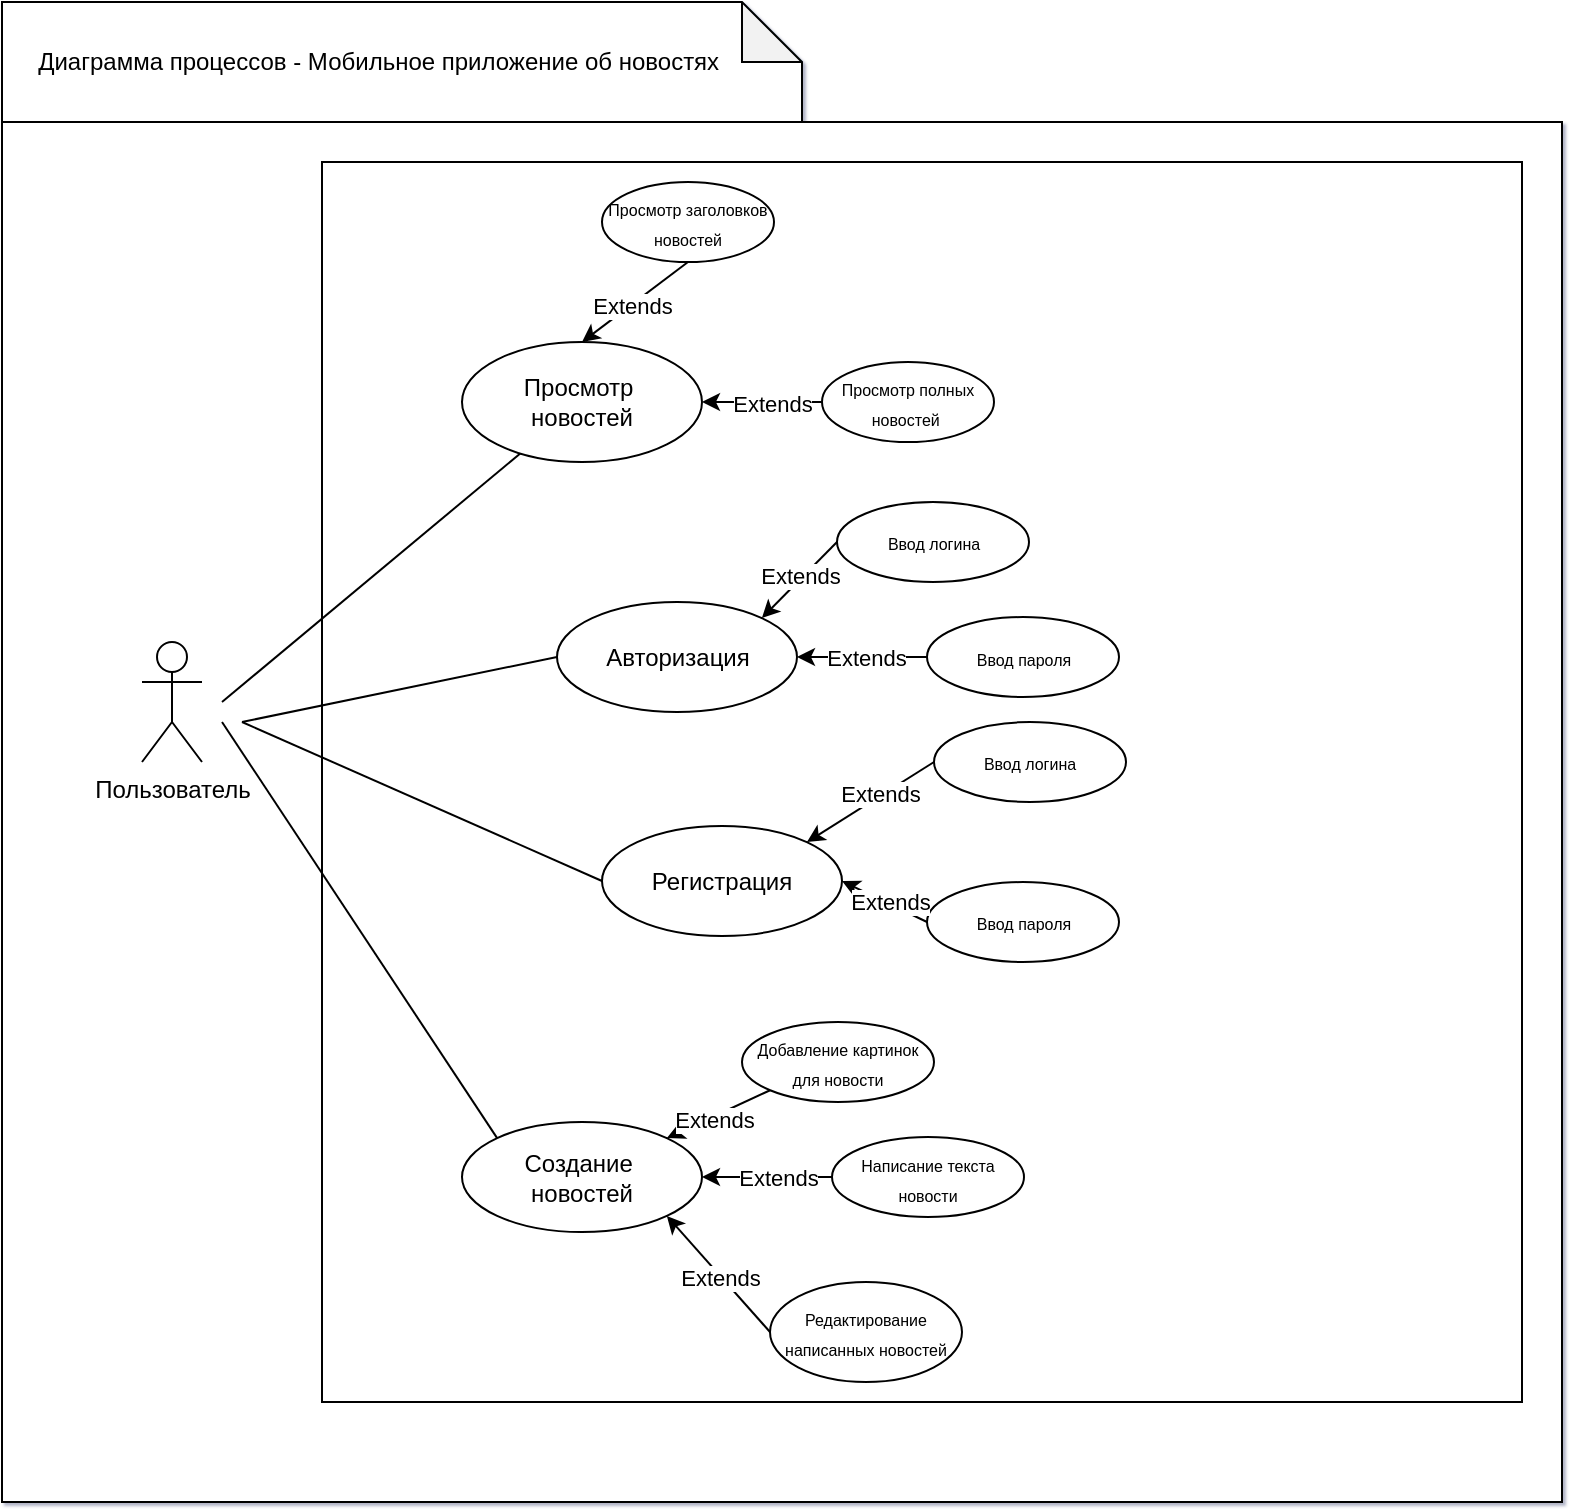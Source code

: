 <mxfile version="26.2.14">
  <diagram name="Страница — 1" id="jkcYbJlOmVTbAYnmj0xH">
    <mxGraphModel dx="1385" dy="796" grid="1" gridSize="10" guides="1" tooltips="1" connect="1" arrows="1" fold="1" page="1" pageScale="1" pageWidth="827" pageHeight="1169" background="#ffffff" math="0" shadow="1">
      <root>
        <mxCell id="0" />
        <mxCell id="1" parent="0" />
        <mxCell id="p0OhxFANoe4dollfx0cS-5" value="" style="shape=note;whiteSpace=wrap;html=1;backgroundOutline=1;darkOpacity=0.05;" parent="1" vertex="1">
          <mxGeometry x="20" y="170" width="400" height="60" as="geometry" />
        </mxCell>
        <mxCell id="p0OhxFANoe4dollfx0cS-6" value="" style="rounded=0;whiteSpace=wrap;html=1;" parent="1" vertex="1">
          <mxGeometry x="20" y="230" width="780" height="690" as="geometry" />
        </mxCell>
        <mxCell id="p0OhxFANoe4dollfx0cS-8" value="" style="rounded=0;whiteSpace=wrap;html=1;" parent="1" vertex="1">
          <mxGeometry x="180" y="250" width="600" height="620" as="geometry" />
        </mxCell>
        <mxCell id="p0OhxFANoe4dollfx0cS-9" value="Пользователь" style="shape=umlActor;verticalLabelPosition=bottom;verticalAlign=top;html=1;outlineConnect=0;" parent="1" vertex="1">
          <mxGeometry x="90" y="490" width="30" height="60" as="geometry" />
        </mxCell>
        <mxCell id="p0OhxFANoe4dollfx0cS-10" value="Диаграмма процессов - Мобильное приложение об новостях&amp;nbsp;" style="text;html=1;align=center;verticalAlign=middle;whiteSpace=wrap;rounded=0;" parent="1" vertex="1">
          <mxGeometry x="30" y="185" width="360" height="30" as="geometry" />
        </mxCell>
        <mxCell id="p0OhxFANoe4dollfx0cS-11" value="Просмотр&amp;nbsp;&lt;div&gt;новостей&lt;/div&gt;" style="ellipse;whiteSpace=wrap;html=1;" parent="1" vertex="1">
          <mxGeometry x="250" y="340" width="120" height="60" as="geometry" />
        </mxCell>
        <mxCell id="p0OhxFANoe4dollfx0cS-12" value="Создание&amp;nbsp;&lt;div&gt;новостей&lt;/div&gt;" style="ellipse;whiteSpace=wrap;html=1;" parent="1" vertex="1">
          <mxGeometry x="250" y="730" width="120" height="55" as="geometry" />
        </mxCell>
        <mxCell id="p0OhxFANoe4dollfx0cS-15" value="&lt;font style=&quot;font-size: 8px;&quot;&gt;Просмотр заголовков новостей&lt;/font&gt;" style="ellipse;whiteSpace=wrap;html=1;" parent="1" vertex="1">
          <mxGeometry x="320" y="260" width="86" height="40" as="geometry" />
        </mxCell>
        <mxCell id="p0OhxFANoe4dollfx0cS-16" value="" style="endArrow=classic;html=1;rounded=0;exitX=0.5;exitY=1;exitDx=0;exitDy=0;entryX=0.5;entryY=0;entryDx=0;entryDy=0;" parent="1" source="p0OhxFANoe4dollfx0cS-15" target="p0OhxFANoe4dollfx0cS-11" edge="1">
          <mxGeometry width="50" height="50" relative="1" as="geometry">
            <mxPoint x="400" y="360" as="sourcePoint" />
            <mxPoint x="450" y="310" as="targetPoint" />
          </mxGeometry>
        </mxCell>
        <mxCell id="p0OhxFANoe4dollfx0cS-24" value="Extends" style="edgeLabel;html=1;align=center;verticalAlign=middle;resizable=0;points=[];" parent="p0OhxFANoe4dollfx0cS-16" vertex="1" connectable="0">
          <mxGeometry x="0.069" relative="1" as="geometry">
            <mxPoint as="offset" />
          </mxGeometry>
        </mxCell>
        <mxCell id="p0OhxFANoe4dollfx0cS-18" style="edgeStyle=orthogonalEdgeStyle;rounded=0;orthogonalLoop=1;jettySize=auto;html=1;entryX=1;entryY=0.5;entryDx=0;entryDy=0;" parent="1" source="p0OhxFANoe4dollfx0cS-17" target="p0OhxFANoe4dollfx0cS-11" edge="1">
          <mxGeometry relative="1" as="geometry" />
        </mxCell>
        <mxCell id="p0OhxFANoe4dollfx0cS-26" value="Extends" style="edgeLabel;html=1;align=center;verticalAlign=middle;resizable=0;points=[];" parent="p0OhxFANoe4dollfx0cS-18" vertex="1" connectable="0">
          <mxGeometry x="-0.144" y="1" relative="1" as="geometry">
            <mxPoint as="offset" />
          </mxGeometry>
        </mxCell>
        <mxCell id="p0OhxFANoe4dollfx0cS-17" value="&lt;font style=&quot;font-size: 8px;&quot;&gt;Просмотр полных новостей&amp;nbsp;&lt;/font&gt;" style="ellipse;whiteSpace=wrap;html=1;" parent="1" vertex="1">
          <mxGeometry x="430" y="350" width="86" height="40" as="geometry" />
        </mxCell>
        <mxCell id="p0OhxFANoe4dollfx0cS-19" value="" style="endArrow=none;html=1;rounded=0;" parent="1" target="p0OhxFANoe4dollfx0cS-11" edge="1">
          <mxGeometry width="50" height="50" relative="1" as="geometry">
            <mxPoint x="130" y="520" as="sourcePoint" />
            <mxPoint x="180" y="470" as="targetPoint" />
          </mxGeometry>
        </mxCell>
        <mxCell id="p0OhxFANoe4dollfx0cS-20" value="&lt;font style=&quot;font-size: 8px;&quot;&gt;Добавление картинок для новости&lt;/font&gt;" style="ellipse;whiteSpace=wrap;html=1;" parent="1" vertex="1">
          <mxGeometry x="390" y="680" width="96" height="40" as="geometry" />
        </mxCell>
        <mxCell id="p0OhxFANoe4dollfx0cS-21" value="" style="endArrow=classic;html=1;rounded=0;exitX=0;exitY=1;exitDx=0;exitDy=0;entryX=1;entryY=0;entryDx=0;entryDy=0;" parent="1" source="p0OhxFANoe4dollfx0cS-20" target="p0OhxFANoe4dollfx0cS-12" edge="1">
          <mxGeometry width="50" height="50" relative="1" as="geometry">
            <mxPoint x="430" y="660" as="sourcePoint" />
            <mxPoint x="480" y="610" as="targetPoint" />
          </mxGeometry>
        </mxCell>
        <mxCell id="p0OhxFANoe4dollfx0cS-27" value="Extends" style="edgeLabel;html=1;align=center;verticalAlign=middle;resizable=0;points=[];" parent="p0OhxFANoe4dollfx0cS-21" vertex="1" connectable="0">
          <mxGeometry x="0.137" y="2" relative="1" as="geometry">
            <mxPoint y="-1" as="offset" />
          </mxGeometry>
        </mxCell>
        <mxCell id="p0OhxFANoe4dollfx0cS-23" style="edgeStyle=orthogonalEdgeStyle;rounded=0;orthogonalLoop=1;jettySize=auto;html=1;entryX=1;entryY=0.5;entryDx=0;entryDy=0;" parent="1" source="p0OhxFANoe4dollfx0cS-22" target="p0OhxFANoe4dollfx0cS-12" edge="1">
          <mxGeometry relative="1" as="geometry" />
        </mxCell>
        <mxCell id="p0OhxFANoe4dollfx0cS-28" value="Extends" style="edgeLabel;html=1;align=center;verticalAlign=middle;resizable=0;points=[];" parent="p0OhxFANoe4dollfx0cS-23" vertex="1" connectable="0">
          <mxGeometry x="-0.172" relative="1" as="geometry">
            <mxPoint as="offset" />
          </mxGeometry>
        </mxCell>
        <mxCell id="p0OhxFANoe4dollfx0cS-22" value="&lt;font style=&quot;font-size: 8px;&quot;&gt;Написание текста новости&lt;/font&gt;" style="ellipse;whiteSpace=wrap;html=1;" parent="1" vertex="1">
          <mxGeometry x="435" y="737.5" width="96" height="40" as="geometry" />
        </mxCell>
        <mxCell id="p0OhxFANoe4dollfx0cS-29" value="" style="endArrow=none;html=1;rounded=0;entryX=0;entryY=0;entryDx=0;entryDy=0;" parent="1" target="p0OhxFANoe4dollfx0cS-12" edge="1">
          <mxGeometry width="50" height="50" relative="1" as="geometry">
            <mxPoint x="130" y="530" as="sourcePoint" />
            <mxPoint x="277.106" y="618.271" as="targetPoint" />
          </mxGeometry>
        </mxCell>
        <mxCell id="p0OhxFANoe4dollfx0cS-31" value="&lt;span style=&quot;font-size: 8px;&quot;&gt;Редактирование написанных новостей&lt;/span&gt;" style="ellipse;whiteSpace=wrap;html=1;" parent="1" vertex="1">
          <mxGeometry x="404" y="810" width="96" height="50" as="geometry" />
        </mxCell>
        <mxCell id="p0OhxFANoe4dollfx0cS-32" value="" style="endArrow=classic;html=1;rounded=0;exitX=0;exitY=0.5;exitDx=0;exitDy=0;entryX=1;entryY=1;entryDx=0;entryDy=0;" parent="1" source="p0OhxFANoe4dollfx0cS-31" target="p0OhxFANoe4dollfx0cS-12" edge="1">
          <mxGeometry width="50" height="50" relative="1" as="geometry">
            <mxPoint x="360" y="770" as="sourcePoint" />
            <mxPoint x="410" y="720" as="targetPoint" />
          </mxGeometry>
        </mxCell>
        <mxCell id="p0OhxFANoe4dollfx0cS-33" value="Extends" style="edgeLabel;html=1;align=center;verticalAlign=middle;resizable=0;points=[];" parent="p0OhxFANoe4dollfx0cS-32" vertex="1" connectable="0">
          <mxGeometry x="-0.039" y="1" relative="1" as="geometry">
            <mxPoint as="offset" />
          </mxGeometry>
        </mxCell>
        <mxCell id="eYkl5M8Dv6jmmvTOUU6F-1" value="Авторизация" style="ellipse;whiteSpace=wrap;html=1;" vertex="1" parent="1">
          <mxGeometry x="297.5" y="470" width="120" height="55" as="geometry" />
        </mxCell>
        <mxCell id="eYkl5M8Dv6jmmvTOUU6F-2" value="&lt;font style=&quot;font-size: 8px;&quot;&gt;Ввод логина&lt;/font&gt;" style="ellipse;whiteSpace=wrap;html=1;" vertex="1" parent="1">
          <mxGeometry x="437.5" y="420" width="96" height="40" as="geometry" />
        </mxCell>
        <mxCell id="eYkl5M8Dv6jmmvTOUU6F-3" value="&lt;font style=&quot;font-size: 8px;&quot;&gt;Ввод пароля&lt;/font&gt;" style="ellipse;whiteSpace=wrap;html=1;" vertex="1" parent="1">
          <mxGeometry x="482.5" y="477.5" width="96" height="40" as="geometry" />
        </mxCell>
        <mxCell id="eYkl5M8Dv6jmmvTOUU6F-5" value="" style="endArrow=classic;html=1;rounded=0;exitX=0;exitY=0.5;exitDx=0;exitDy=0;entryX=1;entryY=0;entryDx=0;entryDy=0;" edge="1" parent="1" source="eYkl5M8Dv6jmmvTOUU6F-2" target="eYkl5M8Dv6jmmvTOUU6F-1">
          <mxGeometry width="50" height="50" relative="1" as="geometry">
            <mxPoint x="420" y="600" as="sourcePoint" />
            <mxPoint x="470" y="550" as="targetPoint" />
          </mxGeometry>
        </mxCell>
        <mxCell id="eYkl5M8Dv6jmmvTOUU6F-6" value="Extends" style="edgeLabel;html=1;align=center;verticalAlign=middle;resizable=0;points=[];" vertex="1" connectable="0" parent="eYkl5M8Dv6jmmvTOUU6F-5">
          <mxGeometry x="-0.073" y="-2" relative="1" as="geometry">
            <mxPoint as="offset" />
          </mxGeometry>
        </mxCell>
        <mxCell id="eYkl5M8Dv6jmmvTOUU6F-7" value="" style="endArrow=classic;html=1;rounded=0;entryX=1;entryY=0.5;entryDx=0;entryDy=0;exitX=0;exitY=0.5;exitDx=0;exitDy=0;" edge="1" parent="1" source="eYkl5M8Dv6jmmvTOUU6F-3" target="eYkl5M8Dv6jmmvTOUU6F-1">
          <mxGeometry width="50" height="50" relative="1" as="geometry">
            <mxPoint x="420" y="620" as="sourcePoint" />
            <mxPoint x="470" y="570" as="targetPoint" />
          </mxGeometry>
        </mxCell>
        <mxCell id="eYkl5M8Dv6jmmvTOUU6F-8" value="Extends" style="edgeLabel;html=1;align=center;verticalAlign=middle;resizable=0;points=[];" vertex="1" connectable="0" parent="eYkl5M8Dv6jmmvTOUU6F-7">
          <mxGeometry x="-0.045" relative="1" as="geometry">
            <mxPoint as="offset" />
          </mxGeometry>
        </mxCell>
        <mxCell id="eYkl5M8Dv6jmmvTOUU6F-9" value="" style="endArrow=none;html=1;rounded=0;entryX=0;entryY=0.5;entryDx=0;entryDy=0;" edge="1" parent="1" target="eYkl5M8Dv6jmmvTOUU6F-1">
          <mxGeometry width="50" height="50" relative="1" as="geometry">
            <mxPoint x="140" y="530" as="sourcePoint" />
            <mxPoint x="190" y="480" as="targetPoint" />
          </mxGeometry>
        </mxCell>
        <mxCell id="eYkl5M8Dv6jmmvTOUU6F-10" value="Регистрация" style="ellipse;whiteSpace=wrap;html=1;" vertex="1" parent="1">
          <mxGeometry x="320" y="582" width="120" height="55" as="geometry" />
        </mxCell>
        <mxCell id="eYkl5M8Dv6jmmvTOUU6F-11" value="&lt;font style=&quot;font-size: 8px;&quot;&gt;Ввод логина&lt;/font&gt;" style="ellipse;whiteSpace=wrap;html=1;" vertex="1" parent="1">
          <mxGeometry x="486" y="530" width="96" height="40" as="geometry" />
        </mxCell>
        <mxCell id="eYkl5M8Dv6jmmvTOUU6F-12" value="&lt;font style=&quot;font-size: 8px;&quot;&gt;Ввод пароля&lt;/font&gt;" style="ellipse;whiteSpace=wrap;html=1;" vertex="1" parent="1">
          <mxGeometry x="482.5" y="610" width="96" height="40" as="geometry" />
        </mxCell>
        <mxCell id="eYkl5M8Dv6jmmvTOUU6F-13" value="" style="endArrow=classic;html=1;rounded=0;entryX=1;entryY=0;entryDx=0;entryDy=0;exitX=0;exitY=0.5;exitDx=0;exitDy=0;" edge="1" parent="1" source="eYkl5M8Dv6jmmvTOUU6F-11" target="eYkl5M8Dv6jmmvTOUU6F-10">
          <mxGeometry width="50" height="50" relative="1" as="geometry">
            <mxPoint x="410" y="690" as="sourcePoint" />
            <mxPoint x="460" y="640" as="targetPoint" />
          </mxGeometry>
        </mxCell>
        <mxCell id="eYkl5M8Dv6jmmvTOUU6F-16" value="Extends" style="edgeLabel;html=1;align=center;verticalAlign=middle;resizable=0;points=[];" vertex="1" connectable="0" parent="eYkl5M8Dv6jmmvTOUU6F-13">
          <mxGeometry x="-0.143" y="-1" relative="1" as="geometry">
            <mxPoint as="offset" />
          </mxGeometry>
        </mxCell>
        <mxCell id="eYkl5M8Dv6jmmvTOUU6F-17" value="" style="endArrow=classic;html=1;rounded=0;entryX=1;entryY=0.5;entryDx=0;entryDy=0;exitX=0;exitY=0.5;exitDx=0;exitDy=0;" edge="1" parent="1" source="eYkl5M8Dv6jmmvTOUU6F-12" target="eYkl5M8Dv6jmmvTOUU6F-10">
          <mxGeometry width="50" height="50" relative="1" as="geometry">
            <mxPoint x="390" y="670" as="sourcePoint" />
            <mxPoint x="440" y="620" as="targetPoint" />
          </mxGeometry>
        </mxCell>
        <mxCell id="eYkl5M8Dv6jmmvTOUU6F-18" value="Extends" style="edgeLabel;html=1;align=center;verticalAlign=middle;resizable=0;points=[];" vertex="1" connectable="0" parent="eYkl5M8Dv6jmmvTOUU6F-17">
          <mxGeometry x="-0.08" y="-1" relative="1" as="geometry">
            <mxPoint as="offset" />
          </mxGeometry>
        </mxCell>
        <mxCell id="eYkl5M8Dv6jmmvTOUU6F-19" value="" style="endArrow=none;html=1;rounded=0;entryX=0;entryY=0.5;entryDx=0;entryDy=0;" edge="1" parent="1" target="eYkl5M8Dv6jmmvTOUU6F-10">
          <mxGeometry width="50" height="50" relative="1" as="geometry">
            <mxPoint x="140" y="530" as="sourcePoint" />
            <mxPoint x="190" y="480" as="targetPoint" />
          </mxGeometry>
        </mxCell>
      </root>
    </mxGraphModel>
  </diagram>
</mxfile>
